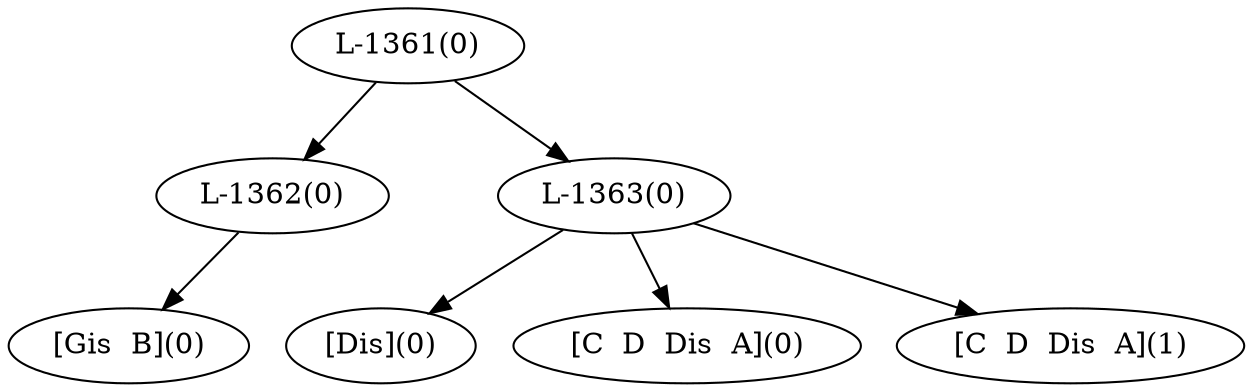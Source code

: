 digraph sample{
"L-1362(0)"->"[Gis  B](0)"
"L-1363(0)"->"[Dis](0)"
"L-1363(0)"->"[C  D  Dis  A](0)"
"L-1363(0)"->"[C  D  Dis  A](1)"
"L-1361(0)"->"L-1362(0)"
"L-1361(0)"->"L-1363(0)"
{rank = min; "L-1361(0)"}
{rank = same; "L-1362(0)"; "L-1363(0)";}
{rank = max; "[C  D  Dis  A](0)"; "[C  D  Dis  A](1)"; "[Dis](0)"; "[Gis  B](0)";}
}